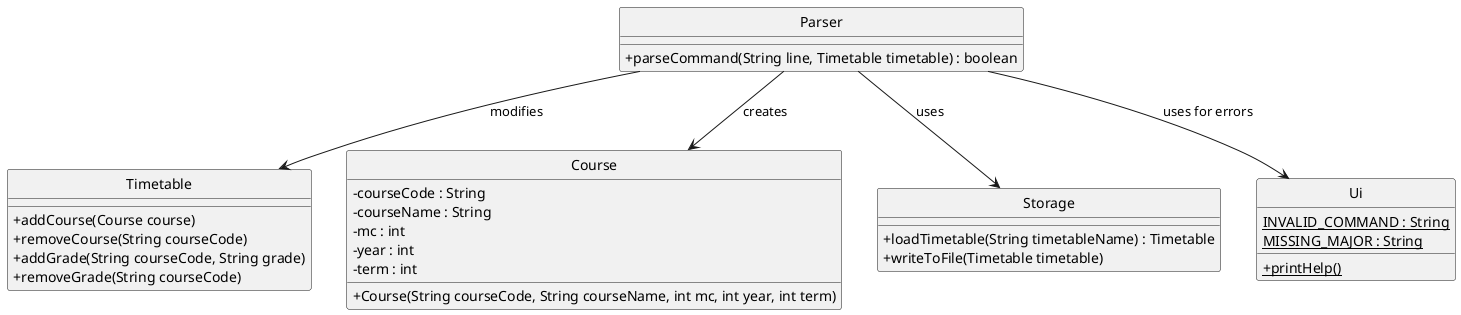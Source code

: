 @startuml
hide circle
skinparam classAttributeIconSize 0
class Parser {
  +parseCommand(String line, Timetable timetable) : boolean
}
class Timetable {
  +addCourse(Course course)
  +removeCourse(String courseCode)
  +addGrade(String courseCode, String grade)
  +removeGrade(String courseCode)
}
class Course {
  -courseCode : String
  -courseName : String
  -mc : int
  -year : int
  -term : int
  +Course(String courseCode, String courseName, int mc, int year, int term)
}
class Storage {
  +loadTimetable(String timetableName) : Timetable
  +writeToFile(Timetable timetable)
}
class Ui {
  {static} INVALID_COMMAND : String
  {static} MISSING_MAJOR : String
  {static} +printHelp()
}

Parser --> Timetable : modifies
Parser --> Course : creates
Parser --> Storage : uses
Parser --> Ui : uses for errors
@enduml